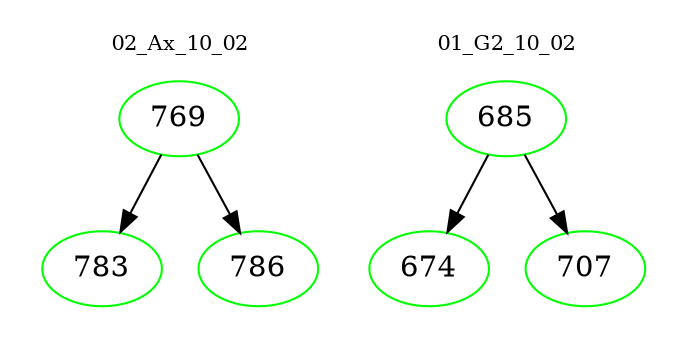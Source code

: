 digraph{
subgraph cluster_0 {
color = white
label = "02_Ax_10_02";
fontsize=10;
T0_769 [label="769", color="green"]
T0_769 -> T0_783 [color="black"]
T0_783 [label="783", color="green"]
T0_769 -> T0_786 [color="black"]
T0_786 [label="786", color="green"]
}
subgraph cluster_1 {
color = white
label = "01_G2_10_02";
fontsize=10;
T1_685 [label="685", color="green"]
T1_685 -> T1_674 [color="black"]
T1_674 [label="674", color="green"]
T1_685 -> T1_707 [color="black"]
T1_707 [label="707", color="green"]
}
}
